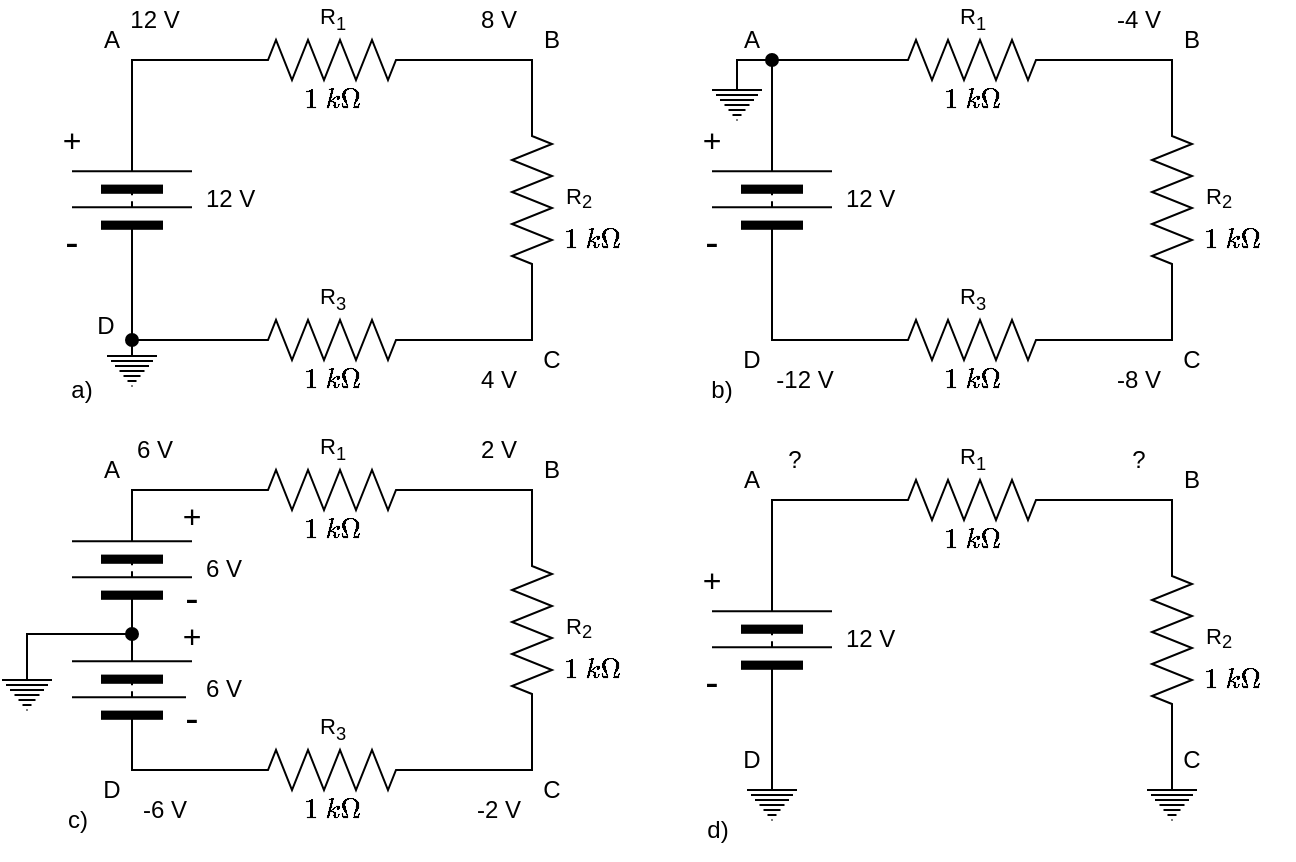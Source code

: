 <mxfile version="28.2.0">
  <diagram name="Page-1" id="PuLOtIR65A3qIiVa_A3N">
    <mxGraphModel dx="971" dy="584" grid="1" gridSize="10" guides="1" tooltips="1" connect="1" arrows="1" fold="1" page="1" pageScale="1" pageWidth="827" pageHeight="1169" math="1" shadow="0">
      <root>
        <mxCell id="0" />
        <mxCell id="1" parent="0" />
        <mxCell id="iDlP_LBRREziJw6GV0ev-7" value="&lt;div&gt;$$1\ k\Omega$$&lt;/div&gt;" style="text;strokeColor=none;fillColor=none;html=1;align=center;verticalAlign=middle;whiteSpace=wrap;rounded=0;fontSize=12;" parent="1" vertex="1">
          <mxGeometry x="200" y="90" width="40" height="20" as="geometry" />
        </mxCell>
        <mxCell id="iDlP_LBRREziJw6GV0ev-8" value="$$1\ k\Omega$$" style="text;strokeColor=none;fillColor=none;html=1;align=center;verticalAlign=middle;whiteSpace=wrap;rounded=0;fontSize=12;" parent="1" vertex="1">
          <mxGeometry x="200" y="230" width="40" height="20" as="geometry" />
        </mxCell>
        <mxCell id="iDlP_LBRREziJw6GV0ev-10" value="&lt;div&gt;$$1\ k\Omega$$&lt;/div&gt;" style="text;strokeColor=none;fillColor=none;html=1;align=center;verticalAlign=middle;whiteSpace=wrap;rounded=0;fontSize=12;" parent="1" vertex="1">
          <mxGeometry x="330" y="160" width="40" height="20" as="geometry" />
        </mxCell>
        <mxCell id="iDlP_LBRREziJw6GV0ev-19" value="&lt;font style=&quot;font-size: 16px;&quot;&gt;+&lt;/font&gt;" style="text;strokeColor=none;fillColor=none;html=1;align=center;verticalAlign=middle;whiteSpace=wrap;rounded=0;fontSize=12;fontFamily=Helvetica;fontColor=default;labelBackgroundColor=default;" parent="1" vertex="1">
          <mxGeometry x="80" y="110" width="20" height="20" as="geometry" />
        </mxCell>
        <mxCell id="iDlP_LBRREziJw6GV0ev-20" value="&lt;font style=&quot;font-size: 20px;&quot;&gt;-&lt;/font&gt;" style="text;strokeColor=none;fillColor=none;html=1;align=center;verticalAlign=middle;whiteSpace=wrap;rounded=0;fontSize=12;fontFamily=Helvetica;fontColor=default;labelBackgroundColor=default;" parent="1" vertex="1">
          <mxGeometry x="80" y="160" width="20" height="20" as="geometry" />
        </mxCell>
        <mxCell id="uKpBhoUJDOv9A9Jneebp-4" value="R&lt;sub&gt;1&lt;/sub&gt;" style="pointerEvents=1;verticalLabelPosition=top;shadow=0;dashed=0;align=center;html=1;verticalAlign=bottom;shape=mxgraph.electrical.resistors.resistor_2;fontFamily=Helvetica;fontSize=11;fontColor=default;labelBackgroundColor=default;labelPosition=center;" parent="1" vertex="1">
          <mxGeometry x="170" y="70" width="100" height="20" as="geometry" />
        </mxCell>
        <mxCell id="uKpBhoUJDOv9A9Jneebp-16" value="R&lt;sub&gt;2&lt;/sub&gt;" style="pointerEvents=1;verticalLabelPosition=bottom;shadow=0;dashed=0;align=center;html=1;verticalAlign=top;shape=mxgraph.electrical.resistors.resistor_2;fontFamily=Helvetica;fontSize=11;fontColor=default;labelBackgroundColor=default;rotation=-90;textDirection=vertical-lr;" parent="1" vertex="1">
          <mxGeometry x="270" y="140" width="100" height="20" as="geometry" />
        </mxCell>
        <mxCell id="iDlP_LBRREziJw6GV0ev-3" value="R&lt;sub&gt;3&lt;/sub&gt;" style="pointerEvents=1;verticalLabelPosition=top;shadow=0;dashed=0;align=center;html=1;verticalAlign=bottom;shape=mxgraph.electrical.resistors.resistor_2;fontFamily=Helvetica;fontSize=11;fontColor=default;labelBackgroundColor=default;labelPosition=center;" parent="1" vertex="1">
          <mxGeometry x="170" y="210" width="100" height="20" as="geometry" />
        </mxCell>
        <mxCell id="iDlP_LBRREziJw6GV0ev-12" value="" style="edgeStyle=orthogonalEdgeStyle;orthogonalLoop=1;jettySize=auto;html=1;rounded=0;fontSize=12;startSize=8;endSize=8;endArrow=none;endFill=0;exitX=1;exitY=0.5;exitDx=0;exitDy=0;exitPerimeter=0;entryX=1;entryY=0.5;entryDx=0;entryDy=0;entryPerimeter=0;" parent="1" source="uKpBhoUJDOv9A9Jneebp-4" target="uKpBhoUJDOv9A9Jneebp-16" edge="1">
          <mxGeometry width="120" relative="1" as="geometry">
            <mxPoint x="430" y="250" as="sourcePoint" />
            <mxPoint x="550" y="250" as="targetPoint" />
          </mxGeometry>
        </mxCell>
        <mxCell id="iDlP_LBRREziJw6GV0ev-14" value="" style="edgeStyle=orthogonalEdgeStyle;orthogonalLoop=1;jettySize=auto;html=1;rounded=0;strokeColor=default;align=center;verticalAlign=middle;fontFamily=Helvetica;fontSize=12;fontColor=default;labelBackgroundColor=default;startSize=8;endArrow=none;endFill=0;endSize=8;exitX=0;exitY=0.5;exitDx=0;exitDy=0;exitPerimeter=0;entryX=1;entryY=0.5;entryDx=0;entryDy=0;entryPerimeter=0;" parent="1" source="uKpBhoUJDOv9A9Jneebp-16" target="iDlP_LBRREziJw6GV0ev-3" edge="1">
          <mxGeometry width="120" relative="1" as="geometry">
            <mxPoint x="430" y="250" as="sourcePoint" />
            <mxPoint x="550" y="250" as="targetPoint" />
            <Array as="points">
              <mxPoint x="320" y="220" />
            </Array>
          </mxGeometry>
        </mxCell>
        <mxCell id="jC3hIINoUNkoKDHipa8g-1" style="edgeStyle=orthogonalEdgeStyle;rounded=0;orthogonalLoop=1;jettySize=auto;html=1;exitX=1;exitY=0.5;exitDx=0;exitDy=0;fontSize=12;startSize=8;endSize=8;endArrow=none;endFill=0;entryX=0;entryY=0.5;entryDx=0;entryDy=0;entryPerimeter=0;" edge="1" parent="1" source="iDlP_LBRREziJw6GV0ev-16" target="uKpBhoUJDOv9A9Jneebp-4">
          <mxGeometry relative="1" as="geometry">
            <mxPoint x="160" y="80" as="targetPoint" />
            <Array as="points">
              <mxPoint x="120" y="80" />
            </Array>
          </mxGeometry>
        </mxCell>
        <mxCell id="jC3hIINoUNkoKDHipa8g-64" style="edgeStyle=orthogonalEdgeStyle;shape=connector;rounded=0;orthogonalLoop=1;jettySize=auto;html=1;exitX=0;exitY=0.5;exitDx=0;exitDy=0;entryX=0.5;entryY=0;entryDx=0;entryDy=0;strokeColor=default;align=center;verticalAlign=middle;fontFamily=Helvetica;fontSize=12;fontColor=default;labelBackgroundColor=default;startSize=8;endArrow=none;endFill=0;endSize=8;" edge="1" parent="1" source="iDlP_LBRREziJw6GV0ev-16" target="jC3hIINoUNkoKDHipa8g-63">
          <mxGeometry relative="1" as="geometry" />
        </mxCell>
        <mxCell id="iDlP_LBRREziJw6GV0ev-16" value="12 V" style="pointerEvents=1;verticalLabelPosition=bottom;shadow=0;dashed=0;align=center;html=1;verticalAlign=top;shape=mxgraph.electrical.miscellaneous.batteryStack;fontFamily=Helvetica;fontSize=12;fontColor=default;labelBackgroundColor=default;rotation=-90;textDirection=vertical-lr;" parent="1" vertex="1">
          <mxGeometry x="90" y="120" width="60" height="60" as="geometry" />
        </mxCell>
        <mxCell id="jC3hIINoUNkoKDHipa8g-4" value="A" style="text;html=1;align=center;verticalAlign=middle;whiteSpace=wrap;rounded=0;fontFamily=Helvetica;fontSize=12;fontColor=default;labelBackgroundColor=default;" vertex="1" parent="1">
          <mxGeometry x="100" y="60" width="20" height="20" as="geometry" />
        </mxCell>
        <mxCell id="jC3hIINoUNkoKDHipa8g-5" value="B" style="text;html=1;align=center;verticalAlign=middle;whiteSpace=wrap;rounded=0;fontFamily=Helvetica;fontSize=12;fontColor=default;labelBackgroundColor=default;" vertex="1" parent="1">
          <mxGeometry x="320" y="60" width="20" height="20" as="geometry" />
        </mxCell>
        <mxCell id="jC3hIINoUNkoKDHipa8g-6" value="C" style="text;html=1;align=center;verticalAlign=middle;whiteSpace=wrap;rounded=0;fontFamily=Helvetica;fontSize=12;fontColor=default;labelBackgroundColor=default;" vertex="1" parent="1">
          <mxGeometry x="320" y="220" width="20" height="20" as="geometry" />
        </mxCell>
        <mxCell id="jC3hIINoUNkoKDHipa8g-7" value="D" style="text;html=1;align=center;verticalAlign=middle;whiteSpace=wrap;rounded=0;fontFamily=Helvetica;fontSize=12;fontColor=default;labelBackgroundColor=default;" vertex="1" parent="1">
          <mxGeometry x="97" y="203" width="20" height="20" as="geometry" />
        </mxCell>
        <mxCell id="jC3hIINoUNkoKDHipa8g-8" value="&lt;div&gt;$$1\ k\Omega$$&lt;/div&gt;" style="text;strokeColor=none;fillColor=none;html=1;align=center;verticalAlign=middle;whiteSpace=wrap;rounded=0;fontSize=12;" vertex="1" parent="1">
          <mxGeometry x="200" y="305" width="40" height="20" as="geometry" />
        </mxCell>
        <mxCell id="jC3hIINoUNkoKDHipa8g-9" value="$$1\ k\Omega$$" style="text;strokeColor=none;fillColor=none;html=1;align=center;verticalAlign=middle;whiteSpace=wrap;rounded=0;fontSize=12;" vertex="1" parent="1">
          <mxGeometry x="200" y="445" width="40" height="20" as="geometry" />
        </mxCell>
        <mxCell id="jC3hIINoUNkoKDHipa8g-10" value="&lt;div&gt;$$1\ k\Omega$$&lt;/div&gt;" style="text;strokeColor=none;fillColor=none;html=1;align=center;verticalAlign=middle;whiteSpace=wrap;rounded=0;fontSize=12;" vertex="1" parent="1">
          <mxGeometry x="330" y="375" width="40" height="20" as="geometry" />
        </mxCell>
        <mxCell id="jC3hIINoUNkoKDHipa8g-11" value="&lt;font style=&quot;font-size: 16px;&quot;&gt;+&lt;/font&gt;" style="text;strokeColor=none;fillColor=none;html=1;align=center;verticalAlign=middle;whiteSpace=wrap;rounded=0;fontSize=12;fontFamily=Helvetica;fontColor=default;labelBackgroundColor=default;" vertex="1" parent="1">
          <mxGeometry x="140" y="298" width="20" height="20" as="geometry" />
        </mxCell>
        <mxCell id="jC3hIINoUNkoKDHipa8g-12" value="&lt;font style=&quot;font-size: 20px;&quot;&gt;-&lt;/font&gt;" style="text;strokeColor=none;fillColor=none;html=1;align=center;verticalAlign=middle;whiteSpace=wrap;rounded=0;fontSize=12;fontFamily=Helvetica;fontColor=default;labelBackgroundColor=default;" vertex="1" parent="1">
          <mxGeometry x="140" y="338" width="20" height="20" as="geometry" />
        </mxCell>
        <mxCell id="jC3hIINoUNkoKDHipa8g-13" value="R&lt;sub&gt;1&lt;/sub&gt;" style="pointerEvents=1;verticalLabelPosition=top;shadow=0;dashed=0;align=center;html=1;verticalAlign=bottom;shape=mxgraph.electrical.resistors.resistor_2;fontFamily=Helvetica;fontSize=11;fontColor=default;labelBackgroundColor=default;labelPosition=center;" vertex="1" parent="1">
          <mxGeometry x="170" y="285" width="100" height="20" as="geometry" />
        </mxCell>
        <mxCell id="jC3hIINoUNkoKDHipa8g-14" value="R&lt;sub&gt;2&lt;/sub&gt;" style="pointerEvents=1;verticalLabelPosition=bottom;shadow=0;dashed=0;align=center;html=1;verticalAlign=top;shape=mxgraph.electrical.resistors.resistor_2;fontFamily=Helvetica;fontSize=11;fontColor=default;labelBackgroundColor=default;rotation=-90;textDirection=vertical-lr;" vertex="1" parent="1">
          <mxGeometry x="270" y="355" width="100" height="20" as="geometry" />
        </mxCell>
        <mxCell id="jC3hIINoUNkoKDHipa8g-15" value="R&lt;sub&gt;3&lt;/sub&gt;" style="pointerEvents=1;verticalLabelPosition=top;shadow=0;dashed=0;align=center;html=1;verticalAlign=bottom;shape=mxgraph.electrical.resistors.resistor_2;fontFamily=Helvetica;fontSize=11;fontColor=default;labelBackgroundColor=default;labelPosition=center;" vertex="1" parent="1">
          <mxGeometry x="170" y="425" width="100" height="20" as="geometry" />
        </mxCell>
        <mxCell id="jC3hIINoUNkoKDHipa8g-16" value="" style="edgeStyle=orthogonalEdgeStyle;orthogonalLoop=1;jettySize=auto;html=1;rounded=0;fontSize=12;startSize=8;endSize=8;endArrow=none;endFill=0;exitX=1;exitY=0.5;exitDx=0;exitDy=0;exitPerimeter=0;entryX=1;entryY=0.5;entryDx=0;entryDy=0;entryPerimeter=0;" edge="1" source="jC3hIINoUNkoKDHipa8g-13" target="jC3hIINoUNkoKDHipa8g-14" parent="1">
          <mxGeometry width="120" relative="1" as="geometry">
            <mxPoint x="430" y="465" as="sourcePoint" />
            <mxPoint x="550" y="465" as="targetPoint" />
          </mxGeometry>
        </mxCell>
        <mxCell id="jC3hIINoUNkoKDHipa8g-17" value="" style="edgeStyle=orthogonalEdgeStyle;orthogonalLoop=1;jettySize=auto;html=1;rounded=0;strokeColor=default;align=center;verticalAlign=middle;fontFamily=Helvetica;fontSize=12;fontColor=default;labelBackgroundColor=default;startSize=8;endArrow=none;endFill=0;endSize=8;exitX=0;exitY=0.5;exitDx=0;exitDy=0;exitPerimeter=0;entryX=1;entryY=0.5;entryDx=0;entryDy=0;entryPerimeter=0;" edge="1" source="jC3hIINoUNkoKDHipa8g-14" target="jC3hIINoUNkoKDHipa8g-15" parent="1">
          <mxGeometry width="120" relative="1" as="geometry">
            <mxPoint x="430" y="465" as="sourcePoint" />
            <mxPoint x="550" y="465" as="targetPoint" />
            <Array as="points">
              <mxPoint x="320" y="435" />
            </Array>
          </mxGeometry>
        </mxCell>
        <mxCell id="jC3hIINoUNkoKDHipa8g-20" value="6 V" style="pointerEvents=1;verticalLabelPosition=bottom;shadow=0;dashed=0;align=center;html=1;verticalAlign=top;shape=mxgraph.electrical.miscellaneous.batteryStack;fontFamily=Helvetica;fontSize=12;fontColor=default;labelBackgroundColor=default;rotation=-90;textDirection=vertical-lr;" vertex="1" parent="1">
          <mxGeometry x="90" y="305" width="60" height="60" as="geometry" />
        </mxCell>
        <mxCell id="jC3hIINoUNkoKDHipa8g-22" value="A" style="text;html=1;align=center;verticalAlign=middle;whiteSpace=wrap;rounded=0;fontFamily=Helvetica;fontSize=12;fontColor=default;labelBackgroundColor=default;" vertex="1" parent="1">
          <mxGeometry x="100" y="275" width="20" height="20" as="geometry" />
        </mxCell>
        <mxCell id="jC3hIINoUNkoKDHipa8g-23" value="B" style="text;html=1;align=center;verticalAlign=middle;whiteSpace=wrap;rounded=0;fontFamily=Helvetica;fontSize=12;fontColor=default;labelBackgroundColor=default;" vertex="1" parent="1">
          <mxGeometry x="320" y="275" width="20" height="20" as="geometry" />
        </mxCell>
        <mxCell id="jC3hIINoUNkoKDHipa8g-24" value="C" style="text;html=1;align=center;verticalAlign=middle;whiteSpace=wrap;rounded=0;fontFamily=Helvetica;fontSize=12;fontColor=default;labelBackgroundColor=default;" vertex="1" parent="1">
          <mxGeometry x="320" y="435" width="20" height="20" as="geometry" />
        </mxCell>
        <mxCell id="jC3hIINoUNkoKDHipa8g-25" value="D" style="text;html=1;align=center;verticalAlign=middle;whiteSpace=wrap;rounded=0;fontFamily=Helvetica;fontSize=12;fontColor=default;labelBackgroundColor=default;" vertex="1" parent="1">
          <mxGeometry x="100" y="435" width="20" height="20" as="geometry" />
        </mxCell>
        <mxCell id="jC3hIINoUNkoKDHipa8g-44" value="&lt;div&gt;$$1\ k\Omega$$&lt;/div&gt;" style="text;strokeColor=none;fillColor=none;html=1;align=center;verticalAlign=middle;whiteSpace=wrap;rounded=0;fontSize=12;" vertex="1" parent="1">
          <mxGeometry x="520" y="310" width="40" height="20" as="geometry" />
        </mxCell>
        <mxCell id="jC3hIINoUNkoKDHipa8g-46" value="&lt;div&gt;$$1\ k\Omega$$&lt;/div&gt;" style="text;strokeColor=none;fillColor=none;html=1;align=center;verticalAlign=middle;whiteSpace=wrap;rounded=0;fontSize=12;" vertex="1" parent="1">
          <mxGeometry x="650" y="380" width="40" height="20" as="geometry" />
        </mxCell>
        <mxCell id="jC3hIINoUNkoKDHipa8g-47" value="&lt;font style=&quot;font-size: 16px;&quot;&gt;+&lt;/font&gt;" style="text;strokeColor=none;fillColor=none;html=1;align=center;verticalAlign=middle;whiteSpace=wrap;rounded=0;fontSize=12;fontFamily=Helvetica;fontColor=default;labelBackgroundColor=default;" vertex="1" parent="1">
          <mxGeometry x="400" y="330" width="20" height="20" as="geometry" />
        </mxCell>
        <mxCell id="jC3hIINoUNkoKDHipa8g-48" value="&lt;font style=&quot;font-size: 20px;&quot;&gt;-&lt;/font&gt;" style="text;strokeColor=none;fillColor=none;html=1;align=center;verticalAlign=middle;whiteSpace=wrap;rounded=0;fontSize=12;fontFamily=Helvetica;fontColor=default;labelBackgroundColor=default;" vertex="1" parent="1">
          <mxGeometry x="400" y="380" width="20" height="20" as="geometry" />
        </mxCell>
        <mxCell id="jC3hIINoUNkoKDHipa8g-49" value="R&lt;sub&gt;1&lt;/sub&gt;" style="pointerEvents=1;verticalLabelPosition=top;shadow=0;dashed=0;align=center;html=1;verticalAlign=bottom;shape=mxgraph.electrical.resistors.resistor_2;fontFamily=Helvetica;fontSize=11;fontColor=default;labelBackgroundColor=default;labelPosition=center;" vertex="1" parent="1">
          <mxGeometry x="490" y="290" width="100" height="20" as="geometry" />
        </mxCell>
        <mxCell id="jC3hIINoUNkoKDHipa8g-50" value="R&lt;sub&gt;2&lt;/sub&gt;" style="pointerEvents=1;verticalLabelPosition=bottom;shadow=0;dashed=0;align=center;html=1;verticalAlign=top;shape=mxgraph.electrical.resistors.resistor_2;fontFamily=Helvetica;fontSize=11;fontColor=default;labelBackgroundColor=default;rotation=-90;textDirection=vertical-lr;" vertex="1" parent="1">
          <mxGeometry x="590" y="360" width="100" height="20" as="geometry" />
        </mxCell>
        <mxCell id="jC3hIINoUNkoKDHipa8g-52" value="" style="edgeStyle=orthogonalEdgeStyle;orthogonalLoop=1;jettySize=auto;html=1;rounded=0;fontSize=12;startSize=8;endSize=8;endArrow=none;endFill=0;exitX=1;exitY=0.5;exitDx=0;exitDy=0;exitPerimeter=0;entryX=1;entryY=0.5;entryDx=0;entryDy=0;entryPerimeter=0;" edge="1" source="jC3hIINoUNkoKDHipa8g-49" target="jC3hIINoUNkoKDHipa8g-50" parent="1">
          <mxGeometry width="120" relative="1" as="geometry">
            <mxPoint x="750" y="470" as="sourcePoint" />
            <mxPoint x="870" y="470" as="targetPoint" />
          </mxGeometry>
        </mxCell>
        <mxCell id="jC3hIINoUNkoKDHipa8g-54" style="edgeStyle=orthogonalEdgeStyle;rounded=0;orthogonalLoop=1;jettySize=auto;html=1;exitX=1;exitY=0.5;exitDx=0;exitDy=0;fontSize=12;startSize=8;endSize=8;endArrow=none;endFill=0;entryX=0;entryY=0.5;entryDx=0;entryDy=0;entryPerimeter=0;" edge="1" source="jC3hIINoUNkoKDHipa8g-56" target="jC3hIINoUNkoKDHipa8g-49" parent="1">
          <mxGeometry relative="1" as="geometry">
            <mxPoint x="480" y="300" as="targetPoint" />
            <Array as="points">
              <mxPoint x="440" y="300" />
            </Array>
          </mxGeometry>
        </mxCell>
        <mxCell id="jC3hIINoUNkoKDHipa8g-56" value="12 V" style="pointerEvents=1;verticalLabelPosition=bottom;shadow=0;dashed=0;align=center;html=1;verticalAlign=top;shape=mxgraph.electrical.miscellaneous.batteryStack;fontFamily=Helvetica;fontSize=12;fontColor=default;labelBackgroundColor=default;rotation=-90;textDirection=vertical-lr;" vertex="1" parent="1">
          <mxGeometry x="410" y="340" width="60" height="60" as="geometry" />
        </mxCell>
        <mxCell id="jC3hIINoUNkoKDHipa8g-58" value="A" style="text;html=1;align=center;verticalAlign=middle;whiteSpace=wrap;rounded=0;fontFamily=Helvetica;fontSize=12;fontColor=default;labelBackgroundColor=default;" vertex="1" parent="1">
          <mxGeometry x="420" y="280" width="20" height="20" as="geometry" />
        </mxCell>
        <mxCell id="jC3hIINoUNkoKDHipa8g-59" value="B" style="text;html=1;align=center;verticalAlign=middle;whiteSpace=wrap;rounded=0;fontFamily=Helvetica;fontSize=12;fontColor=default;labelBackgroundColor=default;" vertex="1" parent="1">
          <mxGeometry x="640" y="280" width="20" height="20" as="geometry" />
        </mxCell>
        <mxCell id="jC3hIINoUNkoKDHipa8g-60" value="C" style="text;html=1;align=center;verticalAlign=middle;whiteSpace=wrap;rounded=0;fontFamily=Helvetica;fontSize=12;fontColor=default;labelBackgroundColor=default;" vertex="1" parent="1">
          <mxGeometry x="640" y="420" width="20" height="20" as="geometry" />
        </mxCell>
        <mxCell id="jC3hIINoUNkoKDHipa8g-61" value="D" style="text;html=1;align=center;verticalAlign=middle;whiteSpace=wrap;rounded=0;fontFamily=Helvetica;fontSize=12;fontColor=default;labelBackgroundColor=default;" vertex="1" parent="1">
          <mxGeometry x="420" y="420" width="20" height="20" as="geometry" />
        </mxCell>
        <mxCell id="jC3hIINoUNkoKDHipa8g-63" value="" style="verticalLabelPosition=bottom;shadow=0;dashed=0;align=center;html=1;verticalAlign=top;strokeWidth=1;shape=ellipse;fontFamily=Helvetica;fontSize=11;fontColor=default;labelBackgroundColor=default;fillStyle=solid;fillColor=light-dark(#000000,#FFFFFF);" vertex="1" parent="1">
          <mxGeometry x="117" y="217" width="6" height="6" as="geometry" />
        </mxCell>
        <mxCell id="jC3hIINoUNkoKDHipa8g-65" style="edgeStyle=orthogonalEdgeStyle;shape=connector;rounded=0;orthogonalLoop=1;jettySize=auto;html=1;exitX=0;exitY=0.5;exitDx=0;exitDy=0;exitPerimeter=0;entryX=1;entryY=0.5;entryDx=0;entryDy=0;strokeColor=default;align=center;verticalAlign=middle;fontFamily=Helvetica;fontSize=12;fontColor=default;labelBackgroundColor=default;startSize=8;endArrow=none;endFill=0;endSize=8;" edge="1" parent="1" source="iDlP_LBRREziJw6GV0ev-3" target="jC3hIINoUNkoKDHipa8g-63">
          <mxGeometry relative="1" as="geometry" />
        </mxCell>
        <mxCell id="jC3hIINoUNkoKDHipa8g-67" value="6 V" style="pointerEvents=1;verticalLabelPosition=bottom;shadow=0;dashed=0;align=center;html=1;verticalAlign=top;shape=mxgraph.electrical.miscellaneous.batteryStack;fontFamily=Helvetica;fontSize=12;fontColor=default;labelBackgroundColor=default;rotation=-90;textDirection=vertical-lr;" vertex="1" parent="1">
          <mxGeometry x="90" y="365" width="60" height="60" as="geometry" />
        </mxCell>
        <mxCell id="jC3hIINoUNkoKDHipa8g-68" value="" style="verticalLabelPosition=bottom;shadow=0;dashed=0;align=center;html=1;verticalAlign=top;strokeWidth=1;shape=ellipse;fontFamily=Helvetica;fontSize=11;fontColor=default;labelBackgroundColor=default;fillStyle=solid;fillColor=light-dark(#000000,#FFFFFF);" vertex="1" parent="1">
          <mxGeometry x="117" y="364" width="6" height="6" as="geometry" />
        </mxCell>
        <mxCell id="jC3hIINoUNkoKDHipa8g-69" style="edgeStyle=orthogonalEdgeStyle;shape=connector;rounded=0;orthogonalLoop=1;jettySize=auto;html=1;exitX=0;exitY=0.5;exitDx=0;exitDy=0;entryX=0;entryY=0.5;entryDx=0;entryDy=0;entryPerimeter=0;strokeColor=default;align=center;verticalAlign=middle;fontFamily=Helvetica;fontSize=12;fontColor=default;labelBackgroundColor=default;startSize=8;endArrow=none;endFill=0;endSize=8;" edge="1" parent="1" source="jC3hIINoUNkoKDHipa8g-67" target="jC3hIINoUNkoKDHipa8g-15">
          <mxGeometry relative="1" as="geometry">
            <Array as="points">
              <mxPoint x="120" y="435" />
            </Array>
          </mxGeometry>
        </mxCell>
        <mxCell id="jC3hIINoUNkoKDHipa8g-70" style="edgeStyle=orthogonalEdgeStyle;shape=connector;rounded=0;orthogonalLoop=1;jettySize=auto;html=1;exitX=1;exitY=0.5;exitDx=0;exitDy=0;entryX=0;entryY=0.5;entryDx=0;entryDy=0;entryPerimeter=0;strokeColor=default;align=center;verticalAlign=middle;fontFamily=Helvetica;fontSize=12;fontColor=default;labelBackgroundColor=default;startSize=8;endArrow=none;endFill=0;endSize=8;" edge="1" parent="1" source="jC3hIINoUNkoKDHipa8g-20" target="jC3hIINoUNkoKDHipa8g-13">
          <mxGeometry relative="1" as="geometry">
            <Array as="points">
              <mxPoint x="120" y="295" />
            </Array>
          </mxGeometry>
        </mxCell>
        <mxCell id="jC3hIINoUNkoKDHipa8g-71" value="&lt;font style=&quot;font-size: 20px;&quot;&gt;-&lt;/font&gt;" style="text;strokeColor=none;fillColor=none;html=1;align=center;verticalAlign=middle;whiteSpace=wrap;rounded=0;fontSize=12;fontFamily=Helvetica;fontColor=default;labelBackgroundColor=default;" vertex="1" parent="1">
          <mxGeometry x="140" y="398" width="20" height="20" as="geometry" />
        </mxCell>
        <mxCell id="jC3hIINoUNkoKDHipa8g-72" value="&lt;font style=&quot;font-size: 16px;&quot;&gt;+&lt;/font&gt;" style="text;strokeColor=none;fillColor=none;html=1;align=center;verticalAlign=middle;whiteSpace=wrap;rounded=0;fontSize=12;fontFamily=Helvetica;fontColor=default;labelBackgroundColor=default;" vertex="1" parent="1">
          <mxGeometry x="140" y="358" width="20" height="20" as="geometry" />
        </mxCell>
        <mxCell id="jC3hIINoUNkoKDHipa8g-73" value="" style="pointerEvents=1;verticalLabelPosition=bottom;shadow=0;dashed=0;align=center;html=1;verticalAlign=top;shape=mxgraph.electrical.signal_sources.protective_earth;fontFamily=Helvetica;fontSize=12;fontColor=default;labelBackgroundColor=default;" vertex="1" parent="1">
          <mxGeometry x="107.5" y="223" width="25" height="20" as="geometry" />
        </mxCell>
        <mxCell id="jC3hIINoUNkoKDHipa8g-77" style="edgeStyle=orthogonalEdgeStyle;shape=connector;rounded=0;orthogonalLoop=1;jettySize=auto;html=1;exitX=0.5;exitY=0;exitDx=0;exitDy=0;exitPerimeter=0;entryX=0;entryY=0.5;entryDx=0;entryDy=0;strokeColor=default;align=center;verticalAlign=middle;fontFamily=Helvetica;fontSize=12;fontColor=default;labelBackgroundColor=default;startSize=8;endArrow=none;endFill=0;endSize=8;" edge="1" parent="1" source="jC3hIINoUNkoKDHipa8g-76" target="jC3hIINoUNkoKDHipa8g-68">
          <mxGeometry relative="1" as="geometry">
            <Array as="points">
              <mxPoint x="67" y="367" />
            </Array>
          </mxGeometry>
        </mxCell>
        <mxCell id="jC3hIINoUNkoKDHipa8g-76" value="" style="pointerEvents=1;verticalLabelPosition=bottom;shadow=0;dashed=0;align=center;html=1;verticalAlign=top;shape=mxgraph.electrical.signal_sources.protective_earth;fontFamily=Helvetica;fontSize=12;fontColor=default;labelBackgroundColor=default;" vertex="1" parent="1">
          <mxGeometry x="55" y="385" width="25" height="20" as="geometry" />
        </mxCell>
        <mxCell id="jC3hIINoUNkoKDHipa8g-80" style="edgeStyle=orthogonalEdgeStyle;shape=connector;rounded=0;orthogonalLoop=1;jettySize=auto;html=1;exitX=0.5;exitY=0;exitDx=0;exitDy=0;exitPerimeter=0;entryX=0;entryY=0.5;entryDx=0;entryDy=0;strokeColor=default;align=center;verticalAlign=middle;fontFamily=Helvetica;fontSize=12;fontColor=default;labelBackgroundColor=default;startSize=8;endArrow=none;endFill=0;endSize=8;" edge="1" parent="1" source="jC3hIINoUNkoKDHipa8g-78" target="jC3hIINoUNkoKDHipa8g-56">
          <mxGeometry relative="1" as="geometry" />
        </mxCell>
        <mxCell id="jC3hIINoUNkoKDHipa8g-78" value="" style="pointerEvents=1;verticalLabelPosition=bottom;shadow=0;dashed=0;align=center;html=1;verticalAlign=top;shape=mxgraph.electrical.signal_sources.protective_earth;fontFamily=Helvetica;fontSize=12;fontColor=default;labelBackgroundColor=default;" vertex="1" parent="1">
          <mxGeometry x="427.5" y="440" width="25" height="20" as="geometry" />
        </mxCell>
        <mxCell id="jC3hIINoUNkoKDHipa8g-79" value="" style="pointerEvents=1;verticalLabelPosition=bottom;shadow=0;dashed=0;align=center;html=1;verticalAlign=top;shape=mxgraph.electrical.signal_sources.protective_earth;fontFamily=Helvetica;fontSize=12;fontColor=default;labelBackgroundColor=default;" vertex="1" parent="1">
          <mxGeometry x="627.5" y="440" width="25" height="20" as="geometry" />
        </mxCell>
        <mxCell id="jC3hIINoUNkoKDHipa8g-81" style="edgeStyle=orthogonalEdgeStyle;shape=connector;rounded=0;orthogonalLoop=1;jettySize=auto;html=1;exitX=0;exitY=0.5;exitDx=0;exitDy=0;exitPerimeter=0;entryX=0.5;entryY=0;entryDx=0;entryDy=0;entryPerimeter=0;strokeColor=default;align=center;verticalAlign=middle;fontFamily=Helvetica;fontSize=12;fontColor=default;labelBackgroundColor=default;startSize=8;endArrow=none;endFill=0;endSize=8;" edge="1" parent="1" source="jC3hIINoUNkoKDHipa8g-50" target="jC3hIINoUNkoKDHipa8g-79">
          <mxGeometry relative="1" as="geometry" />
        </mxCell>
        <mxCell id="jC3hIINoUNkoKDHipa8g-82" value="12 V" style="text;html=1;align=center;verticalAlign=middle;whiteSpace=wrap;rounded=0;fontFamily=Helvetica;fontSize=12;fontColor=default;labelBackgroundColor=default;" vertex="1" parent="1">
          <mxGeometry x="115" y="50" width="33" height="20" as="geometry" />
        </mxCell>
        <mxCell id="jC3hIINoUNkoKDHipa8g-83" value="8 V" style="text;html=1;align=center;verticalAlign=middle;whiteSpace=wrap;rounded=0;fontFamily=Helvetica;fontSize=12;fontColor=default;labelBackgroundColor=default;" vertex="1" parent="1">
          <mxGeometry x="287" y="50" width="33" height="20" as="geometry" />
        </mxCell>
        <mxCell id="jC3hIINoUNkoKDHipa8g-84" value="4 V" style="text;html=1;align=center;verticalAlign=middle;whiteSpace=wrap;rounded=0;fontFamily=Helvetica;fontSize=12;fontColor=default;labelBackgroundColor=default;" vertex="1" parent="1">
          <mxGeometry x="287" y="230" width="33" height="20" as="geometry" />
        </mxCell>
        <mxCell id="jC3hIINoUNkoKDHipa8g-88" value="6 V" style="text;html=1;align=center;verticalAlign=middle;whiteSpace=wrap;rounded=0;fontFamily=Helvetica;fontSize=12;fontColor=default;labelBackgroundColor=default;" vertex="1" parent="1">
          <mxGeometry x="115" y="265" width="33" height="20" as="geometry" />
        </mxCell>
        <mxCell id="jC3hIINoUNkoKDHipa8g-89" value="2 V" style="text;html=1;align=center;verticalAlign=middle;whiteSpace=wrap;rounded=0;fontFamily=Helvetica;fontSize=12;fontColor=default;labelBackgroundColor=default;" vertex="1" parent="1">
          <mxGeometry x="287" y="265" width="33" height="20" as="geometry" />
        </mxCell>
        <mxCell id="jC3hIINoUNkoKDHipa8g-90" value="-2 V" style="text;html=1;align=center;verticalAlign=middle;whiteSpace=wrap;rounded=0;fontFamily=Helvetica;fontSize=12;fontColor=default;labelBackgroundColor=default;" vertex="1" parent="1">
          <mxGeometry x="287" y="445" width="33" height="20" as="geometry" />
        </mxCell>
        <mxCell id="jC3hIINoUNkoKDHipa8g-92" value="-6 V" style="text;html=1;align=center;verticalAlign=middle;whiteSpace=wrap;rounded=0;fontFamily=Helvetica;fontSize=12;fontColor=default;labelBackgroundColor=default;" vertex="1" parent="1">
          <mxGeometry x="120" y="445" width="33" height="20" as="geometry" />
        </mxCell>
        <mxCell id="jC3hIINoUNkoKDHipa8g-93" value="?" style="text;html=1;align=center;verticalAlign=middle;whiteSpace=wrap;rounded=0;fontFamily=Helvetica;fontSize=12;fontColor=default;labelBackgroundColor=default;" vertex="1" parent="1">
          <mxGeometry x="435" y="270" width="33" height="20" as="geometry" />
        </mxCell>
        <mxCell id="jC3hIINoUNkoKDHipa8g-94" value="?" style="text;html=1;align=center;verticalAlign=middle;whiteSpace=wrap;rounded=0;fontFamily=Helvetica;fontSize=12;fontColor=default;labelBackgroundColor=default;" vertex="1" parent="1">
          <mxGeometry x="607" y="270" width="33" height="20" as="geometry" />
        </mxCell>
        <mxCell id="jC3hIINoUNkoKDHipa8g-95" value="a)" style="text;html=1;align=center;verticalAlign=middle;whiteSpace=wrap;rounded=0;fontFamily=Helvetica;fontSize=12;fontColor=default;labelBackgroundColor=default;" vertex="1" parent="1">
          <mxGeometry x="80" y="230" width="30" height="30" as="geometry" />
        </mxCell>
        <mxCell id="jC3hIINoUNkoKDHipa8g-96" value="c)" style="text;html=1;align=center;verticalAlign=middle;whiteSpace=wrap;rounded=0;fontFamily=Helvetica;fontSize=12;fontColor=default;labelBackgroundColor=default;" vertex="1" parent="1">
          <mxGeometry x="77.5" y="445" width="30" height="30" as="geometry" />
        </mxCell>
        <mxCell id="jC3hIINoUNkoKDHipa8g-97" value="d)" style="text;html=1;align=center;verticalAlign=middle;whiteSpace=wrap;rounded=0;fontFamily=Helvetica;fontSize=12;fontColor=default;labelBackgroundColor=default;" vertex="1" parent="1">
          <mxGeometry x="397.5" y="450" width="30" height="30" as="geometry" />
        </mxCell>
        <mxCell id="jC3hIINoUNkoKDHipa8g-99" value="&lt;div&gt;$$1\ k\Omega$$&lt;/div&gt;" style="text;strokeColor=none;fillColor=none;html=1;align=center;verticalAlign=middle;whiteSpace=wrap;rounded=0;fontSize=12;" vertex="1" parent="1">
          <mxGeometry x="520" y="90" width="40" height="20" as="geometry" />
        </mxCell>
        <mxCell id="jC3hIINoUNkoKDHipa8g-100" value="$$1\ k\Omega$$" style="text;strokeColor=none;fillColor=none;html=1;align=center;verticalAlign=middle;whiteSpace=wrap;rounded=0;fontSize=12;" vertex="1" parent="1">
          <mxGeometry x="520" y="230" width="40" height="20" as="geometry" />
        </mxCell>
        <mxCell id="jC3hIINoUNkoKDHipa8g-101" value="&lt;div&gt;$$1\ k\Omega$$&lt;/div&gt;" style="text;strokeColor=none;fillColor=none;html=1;align=center;verticalAlign=middle;whiteSpace=wrap;rounded=0;fontSize=12;" vertex="1" parent="1">
          <mxGeometry x="650" y="160" width="40" height="20" as="geometry" />
        </mxCell>
        <mxCell id="jC3hIINoUNkoKDHipa8g-102" value="&lt;font style=&quot;font-size: 16px;&quot;&gt;+&lt;/font&gt;" style="text;strokeColor=none;fillColor=none;html=1;align=center;verticalAlign=middle;whiteSpace=wrap;rounded=0;fontSize=12;fontFamily=Helvetica;fontColor=default;labelBackgroundColor=default;" vertex="1" parent="1">
          <mxGeometry x="400" y="110" width="20" height="20" as="geometry" />
        </mxCell>
        <mxCell id="jC3hIINoUNkoKDHipa8g-103" value="&lt;font style=&quot;font-size: 20px;&quot;&gt;-&lt;/font&gt;" style="text;strokeColor=none;fillColor=none;html=1;align=center;verticalAlign=middle;whiteSpace=wrap;rounded=0;fontSize=12;fontFamily=Helvetica;fontColor=default;labelBackgroundColor=default;" vertex="1" parent="1">
          <mxGeometry x="400" y="160" width="20" height="20" as="geometry" />
        </mxCell>
        <mxCell id="jC3hIINoUNkoKDHipa8g-104" value="R&lt;sub&gt;1&lt;/sub&gt;" style="pointerEvents=1;verticalLabelPosition=top;shadow=0;dashed=0;align=center;html=1;verticalAlign=bottom;shape=mxgraph.electrical.resistors.resistor_2;fontFamily=Helvetica;fontSize=11;fontColor=default;labelBackgroundColor=default;labelPosition=center;" vertex="1" parent="1">
          <mxGeometry x="490" y="70" width="100" height="20" as="geometry" />
        </mxCell>
        <mxCell id="jC3hIINoUNkoKDHipa8g-105" value="R&lt;sub&gt;2&lt;/sub&gt;" style="pointerEvents=1;verticalLabelPosition=bottom;shadow=0;dashed=0;align=center;html=1;verticalAlign=top;shape=mxgraph.electrical.resistors.resistor_2;fontFamily=Helvetica;fontSize=11;fontColor=default;labelBackgroundColor=default;rotation=-90;textDirection=vertical-lr;" vertex="1" parent="1">
          <mxGeometry x="590" y="140" width="100" height="20" as="geometry" />
        </mxCell>
        <mxCell id="jC3hIINoUNkoKDHipa8g-106" value="R&lt;sub&gt;3&lt;/sub&gt;" style="pointerEvents=1;verticalLabelPosition=top;shadow=0;dashed=0;align=center;html=1;verticalAlign=bottom;shape=mxgraph.electrical.resistors.resistor_2;fontFamily=Helvetica;fontSize=11;fontColor=default;labelBackgroundColor=default;labelPosition=center;" vertex="1" parent="1">
          <mxGeometry x="490" y="210" width="100" height="20" as="geometry" />
        </mxCell>
        <mxCell id="jC3hIINoUNkoKDHipa8g-107" value="" style="edgeStyle=orthogonalEdgeStyle;orthogonalLoop=1;jettySize=auto;html=1;rounded=0;fontSize=12;startSize=8;endSize=8;endArrow=none;endFill=0;exitX=1;exitY=0.5;exitDx=0;exitDy=0;exitPerimeter=0;entryX=1;entryY=0.5;entryDx=0;entryDy=0;entryPerimeter=0;" edge="1" parent="1" source="jC3hIINoUNkoKDHipa8g-104" target="jC3hIINoUNkoKDHipa8g-105">
          <mxGeometry width="120" relative="1" as="geometry">
            <mxPoint x="750" y="250" as="sourcePoint" />
            <mxPoint x="870" y="250" as="targetPoint" />
          </mxGeometry>
        </mxCell>
        <mxCell id="jC3hIINoUNkoKDHipa8g-108" value="" style="edgeStyle=orthogonalEdgeStyle;orthogonalLoop=1;jettySize=auto;html=1;rounded=0;strokeColor=default;align=center;verticalAlign=middle;fontFamily=Helvetica;fontSize=12;fontColor=default;labelBackgroundColor=default;startSize=8;endArrow=none;endFill=0;endSize=8;exitX=0;exitY=0.5;exitDx=0;exitDy=0;exitPerimeter=0;entryX=1;entryY=0.5;entryDx=0;entryDy=0;entryPerimeter=0;" edge="1" parent="1" source="jC3hIINoUNkoKDHipa8g-105" target="jC3hIINoUNkoKDHipa8g-106">
          <mxGeometry width="120" relative="1" as="geometry">
            <mxPoint x="750" y="250" as="sourcePoint" />
            <mxPoint x="870" y="250" as="targetPoint" />
            <Array as="points">
              <mxPoint x="640" y="220" />
            </Array>
          </mxGeometry>
        </mxCell>
        <mxCell id="jC3hIINoUNkoKDHipa8g-109" style="edgeStyle=orthogonalEdgeStyle;rounded=0;orthogonalLoop=1;jettySize=auto;html=1;exitX=1;exitY=0.5;exitDx=0;exitDy=0;fontSize=12;startSize=8;endSize=8;endArrow=none;endFill=0;entryX=0;entryY=0.5;entryDx=0;entryDy=0;entryPerimeter=0;" edge="1" parent="1" source="jC3hIINoUNkoKDHipa8g-111" target="jC3hIINoUNkoKDHipa8g-104">
          <mxGeometry relative="1" as="geometry">
            <mxPoint x="480" y="80" as="targetPoint" />
            <Array as="points">
              <mxPoint x="440" y="80" />
            </Array>
          </mxGeometry>
        </mxCell>
        <mxCell id="jC3hIINoUNkoKDHipa8g-110" style="edgeStyle=orthogonalEdgeStyle;shape=connector;rounded=0;orthogonalLoop=1;jettySize=auto;html=1;exitX=0;exitY=0.5;exitDx=0;exitDy=0;strokeColor=default;align=center;verticalAlign=middle;fontFamily=Helvetica;fontSize=12;fontColor=default;labelBackgroundColor=default;startSize=8;endArrow=none;endFill=0;endSize=8;entryX=0;entryY=0.5;entryDx=0;entryDy=0;entryPerimeter=0;" edge="1" parent="1" source="jC3hIINoUNkoKDHipa8g-111" target="jC3hIINoUNkoKDHipa8g-106">
          <mxGeometry relative="1" as="geometry">
            <mxPoint x="480" y="220" as="targetPoint" />
            <Array as="points">
              <mxPoint x="440" y="220" />
            </Array>
          </mxGeometry>
        </mxCell>
        <mxCell id="jC3hIINoUNkoKDHipa8g-111" value="12 V" style="pointerEvents=1;verticalLabelPosition=bottom;shadow=0;dashed=0;align=center;html=1;verticalAlign=top;shape=mxgraph.electrical.miscellaneous.batteryStack;fontFamily=Helvetica;fontSize=12;fontColor=default;labelBackgroundColor=default;rotation=-90;textDirection=vertical-lr;" vertex="1" parent="1">
          <mxGeometry x="410" y="120" width="60" height="60" as="geometry" />
        </mxCell>
        <mxCell id="jC3hIINoUNkoKDHipa8g-112" value="A" style="text;html=1;align=center;verticalAlign=middle;whiteSpace=wrap;rounded=0;fontFamily=Helvetica;fontSize=12;fontColor=default;labelBackgroundColor=default;" vertex="1" parent="1">
          <mxGeometry x="420" y="60" width="20" height="20" as="geometry" />
        </mxCell>
        <mxCell id="jC3hIINoUNkoKDHipa8g-113" value="B" style="text;html=1;align=center;verticalAlign=middle;whiteSpace=wrap;rounded=0;fontFamily=Helvetica;fontSize=12;fontColor=default;labelBackgroundColor=default;" vertex="1" parent="1">
          <mxGeometry x="640" y="60" width="20" height="20" as="geometry" />
        </mxCell>
        <mxCell id="jC3hIINoUNkoKDHipa8g-114" value="C" style="text;html=1;align=center;verticalAlign=middle;whiteSpace=wrap;rounded=0;fontFamily=Helvetica;fontSize=12;fontColor=default;labelBackgroundColor=default;" vertex="1" parent="1">
          <mxGeometry x="640" y="220" width="20" height="20" as="geometry" />
        </mxCell>
        <mxCell id="jC3hIINoUNkoKDHipa8g-115" value="D" style="text;html=1;align=center;verticalAlign=middle;whiteSpace=wrap;rounded=0;fontFamily=Helvetica;fontSize=12;fontColor=default;labelBackgroundColor=default;" vertex="1" parent="1">
          <mxGeometry x="420" y="220" width="20" height="20" as="geometry" />
        </mxCell>
        <mxCell id="jC3hIINoUNkoKDHipa8g-116" value="" style="verticalLabelPosition=bottom;shadow=0;dashed=0;align=center;html=1;verticalAlign=top;strokeWidth=1;shape=ellipse;fontFamily=Helvetica;fontSize=11;fontColor=default;labelBackgroundColor=default;fillStyle=solid;fillColor=light-dark(#000000,#FFFFFF);" vertex="1" parent="1">
          <mxGeometry x="437" y="77" width="6" height="6" as="geometry" />
        </mxCell>
        <mxCell id="jC3hIINoUNkoKDHipa8g-117" style="edgeStyle=orthogonalEdgeStyle;shape=connector;rounded=0;orthogonalLoop=1;jettySize=auto;html=1;exitX=0.5;exitY=0;exitDx=0;exitDy=0;exitPerimeter=0;strokeColor=default;align=center;verticalAlign=middle;fontFamily=Helvetica;fontSize=12;fontColor=default;labelBackgroundColor=default;startSize=8;endArrow=none;endFill=0;endSize=8;entryX=0;entryY=0.5;entryDx=0;entryDy=0;" edge="1" parent="1" source="jC3hIINoUNkoKDHipa8g-118" target="jC3hIINoUNkoKDHipa8g-116">
          <mxGeometry relative="1" as="geometry">
            <mxPoint x="410" y="80" as="targetPoint" />
            <Array as="points">
              <mxPoint x="423" y="80" />
            </Array>
          </mxGeometry>
        </mxCell>
        <mxCell id="jC3hIINoUNkoKDHipa8g-118" value="" style="pointerEvents=1;verticalLabelPosition=bottom;shadow=0;dashed=0;align=center;html=1;verticalAlign=top;shape=mxgraph.electrical.signal_sources.protective_earth;fontFamily=Helvetica;fontSize=12;fontColor=default;labelBackgroundColor=default;" vertex="1" parent="1">
          <mxGeometry x="410" y="90" width="25" height="20" as="geometry" />
        </mxCell>
        <mxCell id="jC3hIINoUNkoKDHipa8g-119" value="-4 V" style="text;html=1;align=center;verticalAlign=middle;whiteSpace=wrap;rounded=0;fontFamily=Helvetica;fontSize=12;fontColor=default;labelBackgroundColor=default;" vertex="1" parent="1">
          <mxGeometry x="607" y="50" width="33" height="20" as="geometry" />
        </mxCell>
        <mxCell id="jC3hIINoUNkoKDHipa8g-120" value="-8 V" style="text;html=1;align=center;verticalAlign=middle;whiteSpace=wrap;rounded=0;fontFamily=Helvetica;fontSize=12;fontColor=default;labelBackgroundColor=default;" vertex="1" parent="1">
          <mxGeometry x="607" y="230" width="33" height="20" as="geometry" />
        </mxCell>
        <mxCell id="jC3hIINoUNkoKDHipa8g-121" value="-12 V" style="text;html=1;align=center;verticalAlign=middle;whiteSpace=wrap;rounded=0;fontFamily=Helvetica;fontSize=12;fontColor=default;labelBackgroundColor=default;" vertex="1" parent="1">
          <mxGeometry x="440" y="230" width="33" height="20" as="geometry" />
        </mxCell>
        <mxCell id="jC3hIINoUNkoKDHipa8g-122" value="b)" style="text;html=1;align=center;verticalAlign=middle;whiteSpace=wrap;rounded=0;fontFamily=Helvetica;fontSize=12;fontColor=default;labelBackgroundColor=default;" vertex="1" parent="1">
          <mxGeometry x="400" y="230" width="30" height="30" as="geometry" />
        </mxCell>
      </root>
    </mxGraphModel>
  </diagram>
</mxfile>
